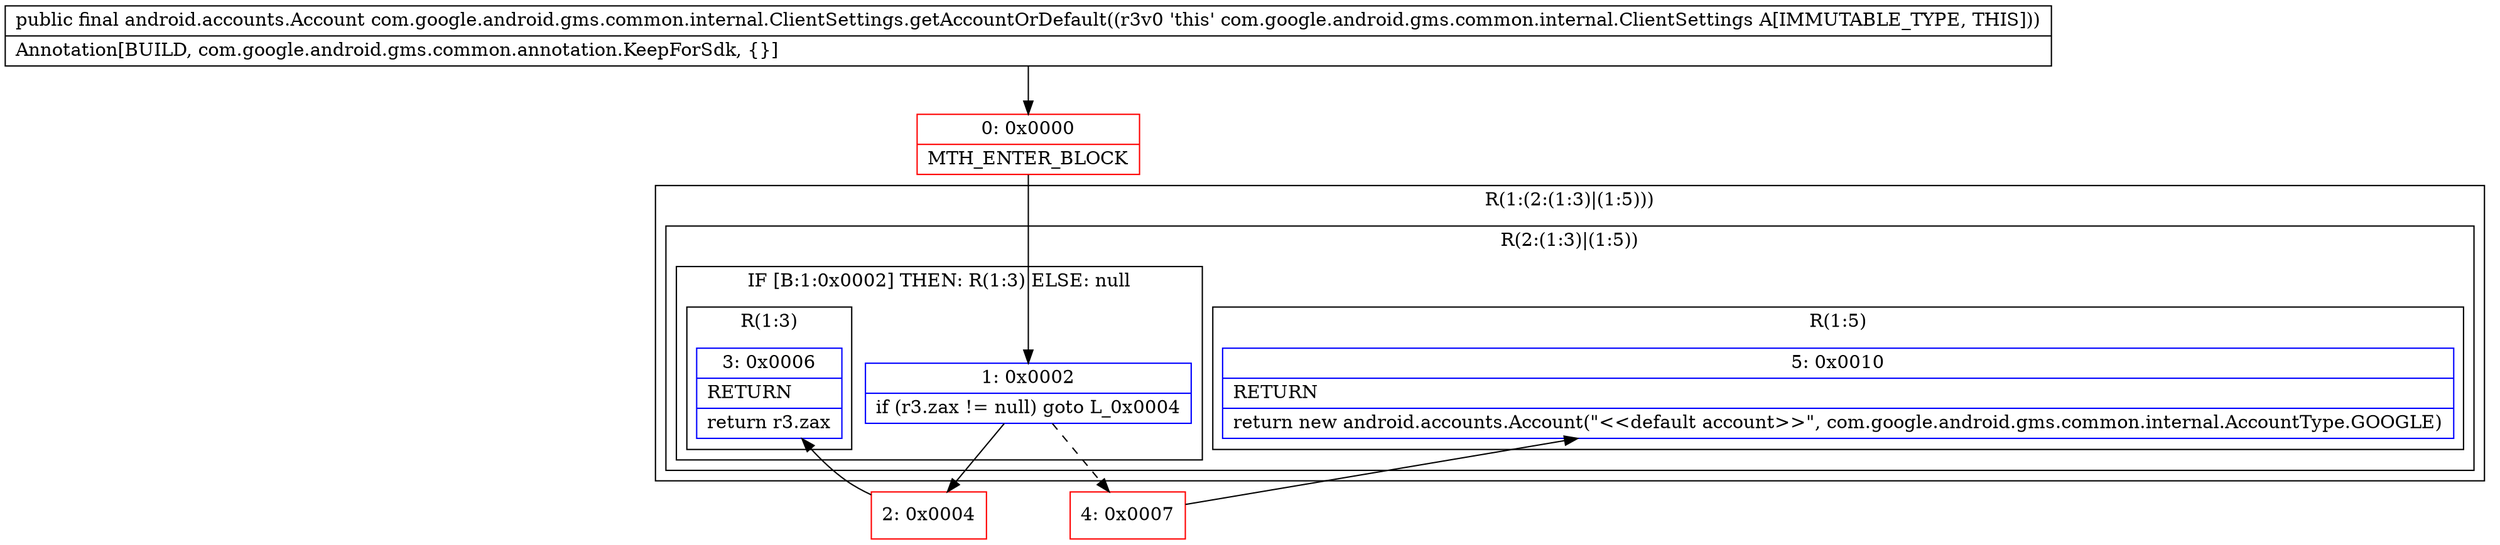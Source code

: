 digraph "CFG forcom.google.android.gms.common.internal.ClientSettings.getAccountOrDefault()Landroid\/accounts\/Account;" {
subgraph cluster_Region_784403384 {
label = "R(1:(2:(1:3)|(1:5)))";
node [shape=record,color=blue];
subgraph cluster_Region_1515126571 {
label = "R(2:(1:3)|(1:5))";
node [shape=record,color=blue];
subgraph cluster_IfRegion_2016390512 {
label = "IF [B:1:0x0002] THEN: R(1:3) ELSE: null";
node [shape=record,color=blue];
Node_1 [shape=record,label="{1\:\ 0x0002|if (r3.zax != null) goto L_0x0004\l}"];
subgraph cluster_Region_1390105541 {
label = "R(1:3)";
node [shape=record,color=blue];
Node_3 [shape=record,label="{3\:\ 0x0006|RETURN\l|return r3.zax\l}"];
}
}
subgraph cluster_Region_1952521965 {
label = "R(1:5)";
node [shape=record,color=blue];
Node_5 [shape=record,label="{5\:\ 0x0010|RETURN\l|return new android.accounts.Account(\"\<\<default account\>\>\", com.google.android.gms.common.internal.AccountType.GOOGLE)\l}"];
}
}
}
Node_0 [shape=record,color=red,label="{0\:\ 0x0000|MTH_ENTER_BLOCK\l}"];
Node_2 [shape=record,color=red,label="{2\:\ 0x0004}"];
Node_4 [shape=record,color=red,label="{4\:\ 0x0007}"];
MethodNode[shape=record,label="{public final android.accounts.Account com.google.android.gms.common.internal.ClientSettings.getAccountOrDefault((r3v0 'this' com.google.android.gms.common.internal.ClientSettings A[IMMUTABLE_TYPE, THIS]))  | Annotation[BUILD, com.google.android.gms.common.annotation.KeepForSdk, \{\}]\l}"];
MethodNode -> Node_0;
Node_1 -> Node_2;
Node_1 -> Node_4[style=dashed];
Node_0 -> Node_1;
Node_2 -> Node_3;
Node_4 -> Node_5;
}

